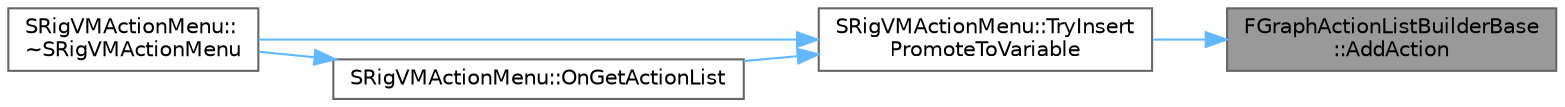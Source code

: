 digraph "FGraphActionListBuilderBase::AddAction"
{
 // INTERACTIVE_SVG=YES
 // LATEX_PDF_SIZE
  bgcolor="transparent";
  edge [fontname=Helvetica,fontsize=10,labelfontname=Helvetica,labelfontsize=10];
  node [fontname=Helvetica,fontsize=10,shape=box,height=0.2,width=0.4];
  rankdir="RL";
  Node1 [id="Node000001",label="FGraphActionListBuilderBase\l::AddAction",height=0.2,width=0.4,color="gray40", fillcolor="grey60", style="filled", fontcolor="black",tooltip="Adds an action entry containing a single action."];
  Node1 -> Node2 [id="edge1_Node000001_Node000002",dir="back",color="steelblue1",style="solid",tooltip=" "];
  Node2 [id="Node000002",label="SRigVMActionMenu::TryInsert\lPromoteToVariable",height=0.2,width=0.4,color="grey40", fillcolor="white", style="filled",URL="$d0/dc8/classSRigVMActionMenu.html#ae6aadd23ebcdfbd28d5b3d4e0a5e7596",tooltip="Function to try to insert a promote to variable entry if it is possible to do so."];
  Node2 -> Node3 [id="edge2_Node000002_Node000003",dir="back",color="steelblue1",style="solid",tooltip=" "];
  Node3 [id="Node000003",label="SRigVMActionMenu::\l~SRigVMActionMenu",height=0.2,width=0.4,color="grey40", fillcolor="white", style="filled",URL="$d0/dc8/classSRigVMActionMenu.html#a3e5360a0d634f11a8d88f3e21f1fa462",tooltip=" "];
  Node2 -> Node4 [id="edge3_Node000002_Node000004",dir="back",color="steelblue1",style="solid",tooltip=" "];
  Node4 [id="Node000004",label="SRigVMActionMenu::OnGetActionList",height=0.2,width=0.4,color="grey40", fillcolor="white", style="filled",URL="$d0/dc8/classSRigVMActionMenu.html#a2c30328b4c74245ba7ed5dc5f2303516",tooltip="Callback used to populate all actions list in SGraphActionMenu."];
  Node4 -> Node3 [id="edge4_Node000004_Node000003",dir="back",color="steelblue1",style="solid",tooltip=" "];
}
